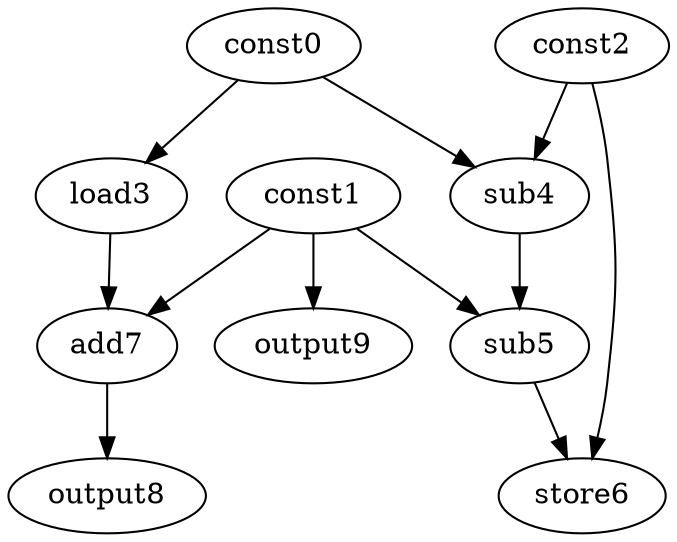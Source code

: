 digraph G { 
const0[opcode=const]; 
const1[opcode=const]; 
const2[opcode=const]; 
load3[opcode=load]; 
sub4[opcode=sub]; 
sub5[opcode=sub]; 
store6[opcode=store]; 
add7[opcode=add]; 
output8[opcode=output]; 
output9[opcode=output]; 
const0->load3[operand=0];
const0->sub4[operand=0];
const2->sub4[operand=1];
const1->output9[operand=0];
const1->sub5[operand=0];
sub4->sub5[operand=1];
const1->add7[operand=0];
load3->add7[operand=1];
const2->store6[operand=0];
sub5->store6[operand=1];
add7->output8[operand=0];
}
